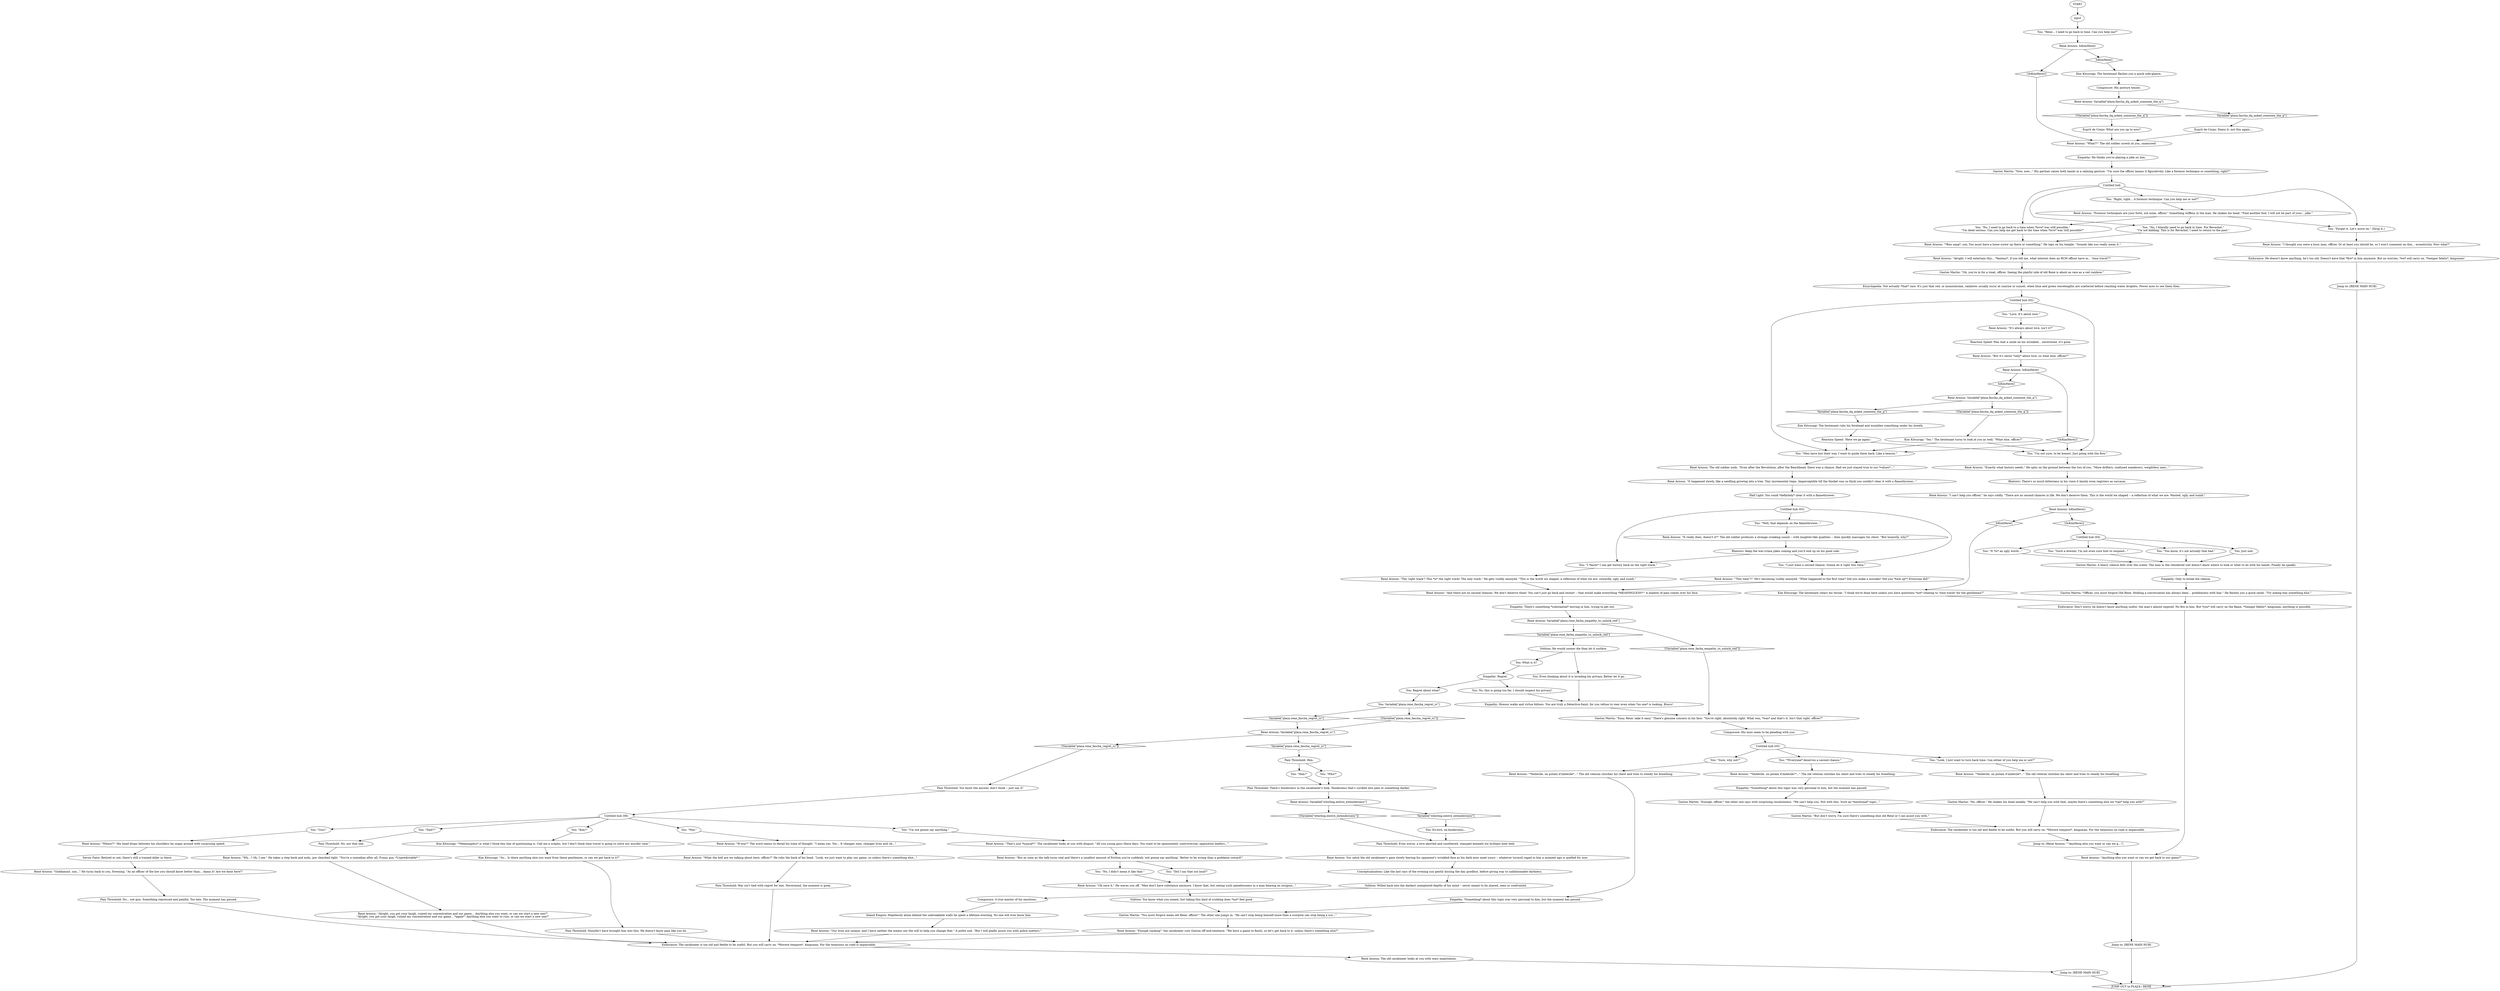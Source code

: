 # PLAZA / RENE TURNING BACK TIME
# Ask René if he knows a way to turn back time
# ==================================================
digraph G {
	  0 [label="START"];
	  1 [label="input"];
	  2 [label="Untitled hub (02)"];
	  3 [label="Endurance: He doesn't know anything, he's too old. Doesn't have that *fire* in him anymore. But no worries, *we* will carry on. *Semper fidelis*, kingsman!"];
	  4 [label="René Arnoux: The old soldier nods. \"Even after the Revolution, after the Beachhead, there was a chance. Had we just stayed true to our *values*...\""];
	  5 [label="René Arnoux: \"'This time'?!\" He's becoming visibly annoyed. \"What happened to the first time? Did you make a mistake? Did you *fuck up*? Everyone did!\""];
	  6 [label="Kim Kitsuragi: \"So... Is there anything else you want from these gentlemen, or can we get back to it?\""];
	  7 [label="René Arnoux: \"Alright, you got your laugh, ruined my concentration and our game... Anything else you want, or can we start a new one?\"\n\"Alright, you got your laugh, ruined my concentration and our game... *again*. Anything else you want to ruin, or can we start a new one?\""];
	  8 [label="You: \"No, I didn't mean it like that.\""];
	  9 [label="René Arnoux: Variable[\"plaza.fascha_dq_asked_someone_the_q\"]"];
	  10 [label="Variable[\"plaza.fascha_dq_asked_someone_the_q\"]", shape=diamond];
	  11 [label="!(Variable[\"plaza.fascha_dq_asked_someone_the_q\"])", shape=diamond];
	  12 [label="Gaston Martin: \"Oh, you're in for a treat, officer. Seeing the playful side of old René is about as rare as a red rainbow.\""];
	  13 [label="You: \"I'm not sure, to be honest. Just going with the flow.\""];
	  14 [label="René Arnoux: \"And there are no second chances. We don't deserve them! You can't just go back and restart -- that would make everything *MEANINGLESS*!\" A shadow of pain comes over his face."];
	  15 [label="You: \"You know, it's not actually that bad.\""];
	  16 [label="Empathy: *Something* about this topic was very personal to him, but the moment has passed."];
	  17 [label="You: Regret about what?"];
	  18 [label="You: Variable[\"plaza.rene_fascha_regret_rc\"]"];
	  19 [label="Variable[\"plaza.rene_fascha_regret_rc\"]", shape=diamond];
	  20 [label="!(Variable[\"plaza.rene_fascha_regret_rc\"])", shape=diamond];
	  21 [label="You: No, this is going too far. I should respect his privacy!"];
	  22 [label="Empathy: He thinks you're playing a joke on him."];
	  23 [label="Untitled hub"];
	  24 [label="René Arnoux: \"Forensic techniques are your forte, not mine, officer.\" Something stiffens in the man. He shakes his head. \"Find another fool, I will not be part of your... joke.\""];
	  25 [label="You: \"Him?\""];
	  26 [label="René Arnoux: IsKimHere()"];
	  27 [label="IsKimHere()", shape=diamond];
	  28 [label="!(IsKimHere())", shape=diamond];
	  29 [label="Jump to: [RENE MAIN HUB]"];
	  30 [label="Composure: His eyes seem to be pleading with you."];
	  31 [label="You: What is it?"];
	  32 [label="You: Even thinking about it is invading his privacy. Better let it go."];
	  33 [label="Untitled hub (05)"];
	  34 [label="René Arnoux: \"Where?!\" His head drops between his shoulders he snaps around with surprising speed."];
	  35 [label="Kim Kitsuragi: \"*Meaningless* is what I think this line of questioning is. Call me a sceptic, but I don't think time travel is going to solve our murder case.\""];
	  36 [label="You: \"Look, I just want to turn back time. Can either of you help me or not?\""];
	  37 [label="You: \"Kim?\""];
	  38 [label="You: \"War.\""];
	  39 [label="Savoir Faire: Retired or not, there's still a trained killer in there."];
	  40 [label="You: \"Did I say that out loud?\""];
	  41 [label="Volition: You know what you meant, but taking this kind of scolding does *not* feel good."];
	  42 [label="René Arnoux: Variable[\"plaza.fascha_dq_asked_someone_the_q\"]"];
	  43 [label="Variable[\"plaza.fascha_dq_asked_someone_the_q\"]", shape=diamond];
	  44 [label="!(Variable[\"plaza.fascha_dq_asked_someone_the_q\"])", shape=diamond];
	  45 [label="Kim Kitsuragi: \"Yes.\" The lieutenant turns to look at you as well. \"What else, officer?\""];
	  46 [label="Half Light: You could *definitely* clear it with a flamethrower."];
	  47 [label="Rhetoric: There's so much bitterness in his voice it barely even registers as sarcasm."];
	  48 [label="You: Just nod."];
	  49 [label="Volition: He would sooner die than let it surface."];
	  50 [label="Jump to: [RENE MAIN HUB]"];
	  51 [label="Pain Threshold: No... not gun. Something repressed and painful. Too late. The moment has passed."];
	  52 [label="René Arnoux: \"Anything else you want or can we get back to our game?\""];
	  53 [label="René Arnoux: \"It's always about love, isn't it?\""];
	  54 [label="You: \"It *is* an ugly world...\""];
	  55 [label="Endurance: The carabineer is too old and feeble to be useful. But you will carry on. *Movere tempore*, kingsman. For the tenacious no road is impassable."];
	  56 [label="René Arnoux: \"*Imbécile, un putain d'imbécile*...\" The old veteran clutches his chest and tries to steady his breathing."];
	  57 [label="Volition: Willed back into the darkest unexplored depths of his mind -- never meant to be shared, seen or confronted."];
	  58 [label="René Arnoux: \"I thought you were a busy man, officer. Or at least you should be, so I won't comment on this... eccentricity. Now what?\""];
	  59 [label="René Arnoux: \"*Bon sang*, son. You must have a loose screw up there or something.\" He taps on his temple. \"Sounds like you really mean it.\""];
	  60 [label="René Arnoux: \"It happened slowly, like a seedling growing into a tree. Tiny incremental steps. Imperceptible till the thicket was so thick you couldn't clear it with a flamethrower...\""];
	  61 [label="René Arnoux: \"The 'right track'? This *is* the right track! The only track.\" He gets visibly annoyed. \"This is the world we shaped, a reflection of what we are: cowardly, ugly, and numb.\""];
	  62 [label="You: \"I'm not gonna say anything.\""];
	  63 [label="René Arnoux: \"Enough yacking!\" the carabineer cuts Gaston off mid-sentence. \"We have a game to finish, so let's get back to it, unless there's something else?\""];
	  64 [label="You: \"No, I literally need to go back in time. For Revachol.\"\n\"I'm not kidding. This is for Revachol. I need to return to the past.\""];
	  65 [label="René Arnoux: \"Goddamnit, son...\" He turns back to you, frowning. \"As an officer of the law you should know better than... damn it! Are we done here?\""];
	  66 [label="René Arnoux: \"What the hell are we talking about here, officer?\" He rubs the back of his head. \"Look, we just want to play our game, so unless there's something else...\""];
	  67 [label="Pain Threshold: There's tenderness in the carabineer's look. Tenderness that's curdled into pain or something darker."];
	  68 [label="René Arnoux: \"Alright, I will entertain this... *fantasy*, if you tell me, what interest does an RCM officer have in... 'time travel'?\""];
	  69 [label="You: \"*Everyone* deserves a second chance.\""];
	  70 [label="Pain Threshold: Him."];
	  71 [label="René Arnoux: \"W-war?\" The word seems to derail his train of thought. \"I mean yes. Yes... It changes men, changes lives and uh...\""];
	  72 [label="Pain Threshold: Shouldn't have brought him into this. He doesn't know pain like you do."];
	  73 [label="Esprit de Corps: Damn it, not this again..."];
	  75 [label="Esprit de Corps: What are you up to now?"];
	  76 [label="René Arnoux: \"What?!\" The old soldier scowls at you, unamused."];
	  77 [label="Encyclopedia: Not actually *that* rare. It's just that red, or monochrome, rainbows usually occur at sunrise or sunset, when blue and green wavelengths are scattered before reaching water droplets. Fewer eyes to see them then."];
	  78 [label="Kim Kitsuragi: The lieutenant clears his throat. \"I think we're done here unless you have questions *not* relating to 'time travel' for the gentlemen?\""];
	  79 [label="Empathy: *Something* about this topic was very personal to him, but the moment has passed."];
	  80 [label="Gaston Martin: \"But don't worry, I'm sure there's something else old René or I can assist you with.\""];
	  81 [label="René Arnoux: You catch the old carabineer's gaze slowly leaving his opponent's wrinkled face as his dark eyes meet yours -- whatever turmoil raged in him a moment ago is quelled for now."];
	  82 [label="You: \"Gun!\""];
	  83 [label="Pain Threshold: War isn't tied with regret for him. Nevermind, the moment is gone."];
	  84 [label="René Arnoux: \"That's just *typical*!\" The carabineer looks at you with disgust. \"All you young guys these days. You want to be opinionated, controversial, opposition leaders...\""];
	  85 [label="You: \"René... I need to go back in time. Can you help me?\""];
	  86 [label="You: \"Men have lost their way. I want to guide them back. Like a beacon.\""];
	  87 [label="Untitled hub (04)"];
	  88 [label="Gaston Martin: A heavy silence falls over the crater. The man in the checkered suit doesn't know where to look or what to do with his hands. Finally he speaks:"];
	  89 [label="Gaston Martin: \"Enough, officer,\" the other one says with surprising resoluteness. \"We can't help you. Not with this. Such an *emotional* topic...\""];
	  90 [label="You: \"No, I need to go back to a time when *love* was still possible.\"\n\"I'm dead serious. Can you help me get back to the time when *love* was still possible?\""];
	  91 [label="You: \"I *know* I can get history back on the right track.\""];
	  92 [label="René Arnoux: Variable[\"plaza.rene_facha_empathy_to_unlock_red\"]"];
	  93 [label="Variable[\"plaza.rene_facha_empathy_to_unlock_red\"]", shape=diamond];
	  94 [label="!(Variable[\"plaza.rene_facha_empathy_to_unlock_red\"])", shape=diamond];
	  95 [label="René Arnoux: IsKimHere()"];
	  96 [label="IsKimHere()", shape=diamond];
	  97 [label="!(IsKimHere())", shape=diamond];
	  98 [label="Empathy: Only to break the silence."];
	  99 [label="You: \"Well, that depends on the flamethrower...\""];
	  100 [label="René Arnoux: \"It really does, doesn't it?\" The old soldier produces a strange croaking sound -- with laughter-like qualities -- then quickly massages his chest. \"But honestly, why?\""];
	  101 [label="René Arnoux: Variable[\"plaza.rene_fascha_regret_rc\"]"];
	  102 [label="Variable[\"plaza.rene_fascha_regret_rc\"]", shape=diamond];
	  103 [label="!(Variable[\"plaza.rene_fascha_regret_rc\"])", shape=diamond];
	  104 [label="Pain Threshold: You know the answer, don't think -- just say it!"];
	  105 [label="Conceptualization: Like the last rays of the evening sun gently kissing the day goodbye, before giving way to unfathomable darkness."];
	  106 [label="René Arnoux: \"Oh save it.\" He waves you off. \"Men don't have substance anymore, I know that, but seeing such spinelessness in a man bearing an insignia...\""];
	  107 [label="Pain Threshold: Even worse, a love aborted and smothered, stamped beneath his brilliant boot heel."];
	  108 [label="Gaston Martin: \"Easy, René, take it easy.\" There's genuine concern in his face. \"You're right, absolutely right. What was, *was* and that's it. Isn't that right, officer?\""];
	  109 [label="Empathy: Honour walks and virtue follows. You are truly a Detective-Saint, for you refuse to veer even when *no one* is looking. Bravo!"];
	  110 [label="René Arnoux: \"*Imbécile, un putain d'imbécile*...\" The old veteran clutches his chest and tries to steady his breathing."];
	  111 [label="Gaston Martin: \"You must forgive mean old René, officer!\" The other one jumps in. \"He can't stop being himself more than a scorpion can stop being a sco...\""];
	  112 [label="Untitled hub (06)"];
	  113 [label="You: \"Right, right... A forensic technique. Can you help me or not?\""];
	  114 [label="Jump to: [RENE MAIN HUB]"];
	  115 [label="You: \"Love. It's about love.\""];
	  116 [label="René Arnoux: \"I can't help you officer,\" he says coldly. \"There are no second chances in life. We don't deserve them. This is the world we shaped -- a reflection of what we are. Wasted, ugly, and numb.\""];
	  117 [label="Gaston Martin: \"Officer, you must forgive Old René. Holding a conversation has always been... problematic with him.\" He flashes you a quick smile. \"Try asking him something else.\""];
	  118 [label="René Arnoux: \"*Imbécile, un putain d'imbécile!*...\" The old veteran clutches his chest and tries to steady his breathing."];
	  119 [label="Gaston Martin: \"No, officer.\" He shakes his head meekly. \"We can't help you with that, maybe there's something else we *can* help you with?\""];
	  120 [label="René Arnoux: \"But as soon as the talk turns real and there's a smallest amount of friction you're suddenly 'not gonna say anything'. Better to be wrong than a goddamn coward!\""];
	  121 [label="Reaction Speed: 'Here we go again.'"];
	  122 [label="You: Ex-love, ex-tenderness..."];
	  123 [label="Empathy: There's something *substantial* moving in him, trying to get out."];
	  124 [label="Empathy: Regret."];
	  125 [label="Endurance: The carabineer is too old and feeble to be useful. But you will carry on. *Movere tempore*, kingsman. For the tenacious no road is impassable."];
	  126 [label="René Arnoux: IsKimHere()"];
	  127 [label="IsKimHere()", shape=diamond];
	  128 [label="!(IsKimHere())", shape=diamond];
	  129 [label="Composure: His posture tenses."];
	  130 [label="Gaston Martin: \"Now, now...\" His partner raises both hands in a calming gesture. \"I'm sure the officer means it figuratively. Like a forensic technique or something, right?\""];
	  131 [label="Reaction Speed: Was that a smile on his wrinkled... nevermind, it's gone."];
	  132 [label="Kim Kitsuragi: The lieutenant rubs his forehead and mumbles something under his breath."];
	  133 [label="Jump to: [René Arnoux: \"\"Anything else you want or can we g...\"]"];
	  134 [label="René Arnoux: The old carabineer looks at you with wary expectation."];
	  135 [label="Kim Kitsuragi: The lieutenant flashes you a quick side-glance."];
	  136 [label="Untitled hub (03)"];
	  137 [label="Rhetoric: Keep the war-crime jokes coming and you'll end up on his good side."];
	  138 [label="René Arnoux: \"Exactly what history needs.\" He spits on the ground between the two of you. \"More drifters, confused wanderers, weightless men...\""];
	  139 [label="You: \"Such a downer, I'm not even sure how to respond...\""];
	  140 [label="Endurance: Don't worry, he doesn't know anything useful, the man's almost expired. No fire in him. But *you* will carry on the flame. *Semper fidelis*, kingsman, anything is possible."];
	  141 [label="René Arnoux: \"Our lives are unique, and I have neither the means nor the will to help you change that.\" A polite nod. \"But I will gladly assist you with police matters.\""];
	  142 [label="You: \"Dad?!\""];
	  143 [label="Pain Threshold: No, not that one."];
	  144 [label="René Arnoux: \"Wh...? Oh, I see.\" He takes a step back and nods, jaw clenched tight. \"You're a comedian after all. Funny guy. *Unpredictable*.\""];
	  145 [label="You: \"Forget it. Let's move on.\" (Drop it.)"];
	  146 [label="René Arnoux: \"But it's never *only* about love, so what else, officer?\""];
	  147 [label="You: \"I just want a second chance. Gonna do it right this time.\""];
	  148 [label="You: \"Sure, why not?\""];
	  149 [label="Composure: A true master of his emotions."];
	  150 [label="Inland Empire: Hopelessly alone behind the unbreakable walls he spent a lifetime erecting. No one will ever know him."];
	  151 [label="You: \"Who?\""];
	  152 [label="René Arnoux: Variable[\"whirling.exlove_extenderness\"]"];
	  153 [label="Variable[\"whirling.exlove_extenderness\"]", shape=diamond];
	  154 [label="!(Variable[\"whirling.exlove_extenderness\"])", shape=diamond];
	  3830486 [label="JUMP OUT to PLAZA / RENE", shape=diamond];
	  0 -> 1
	  1 -> 85
	  2 -> 115
	  2 -> 13
	  2 -> 86
	  3 -> 114
	  4 -> 60
	  5 -> 14
	  6 -> 72
	  7 -> 125
	  8 -> 106
	  9 -> 10
	  9 -> 11
	  10 -> 132
	  11 -> 45
	  12 -> 77
	  13 -> 138
	  14 -> 123
	  15 -> 88
	  16 -> 89
	  17 -> 18
	  18 -> 19
	  18 -> 20
	  19 -> 101
	  20 -> 101
	  21 -> 109
	  22 -> 130
	  23 -> 64
	  23 -> 113
	  23 -> 90
	  23 -> 145
	  24 -> 64
	  24 -> 145
	  24 -> 90
	  25 -> 67
	  26 -> 27
	  26 -> 28
	  27 -> 135
	  28 -> 76
	  29 -> 3830486
	  30 -> 33
	  31 -> 124
	  32 -> 109
	  33 -> 148
	  33 -> 69
	  33 -> 36
	  34 -> 39
	  35 -> 6
	  36 -> 56
	  37 -> 35
	  38 -> 71
	  39 -> 65
	  40 -> 106
	  41 -> 111
	  42 -> 43
	  42 -> 44
	  43 -> 73
	  44 -> 75
	  45 -> 13
	  45 -> 86
	  46 -> 136
	  47 -> 116
	  48 -> 88
	  49 -> 32
	  49 -> 31
	  50 -> 3830486
	  51 -> 125
	  52 -> 29
	  53 -> 131
	  54 -> 88
	  55 -> 133
	  56 -> 119
	  57 -> 149
	  58 -> 3
	  59 -> 68
	  60 -> 46
	  61 -> 14
	  62 -> 84
	  63 -> 125
	  64 -> 59
	  65 -> 51
	  66 -> 83
	  67 -> 152
	  68 -> 12
	  69 -> 118
	  70 -> 25
	  70 -> 151
	  71 -> 66
	  72 -> 125
	  73 -> 76
	  75 -> 76
	  76 -> 22
	  77 -> 2
	  78 -> 140
	  79 -> 111
	  80 -> 55
	  81 -> 105
	  82 -> 34
	  83 -> 125
	  84 -> 120
	  85 -> 26
	  86 -> 4
	  87 -> 48
	  87 -> 139
	  87 -> 54
	  87 -> 15
	  88 -> 98
	  89 -> 80
	  90 -> 59
	  91 -> 61
	  92 -> 93
	  92 -> 94
	  93 -> 49
	  94 -> 108
	  95 -> 96
	  95 -> 97
	  96 -> 78
	  97 -> 87
	  98 -> 117
	  99 -> 100
	  100 -> 137
	  101 -> 102
	  101 -> 103
	  102 -> 70
	  103 -> 104
	  104 -> 112
	  105 -> 57
	  106 -> 41
	  107 -> 81
	  108 -> 30
	  109 -> 108
	  110 -> 79
	  111 -> 63
	  112 -> 37
	  112 -> 38
	  112 -> 142
	  112 -> 82
	  112 -> 62
	  113 -> 24
	  114 -> 3830486
	  115 -> 53
	  116 -> 95
	  117 -> 140
	  118 -> 16
	  119 -> 55
	  120 -> 8
	  120 -> 40
	  121 -> 13
	  121 -> 86
	  122 -> 107
	  123 -> 92
	  124 -> 17
	  124 -> 21
	  125 -> 134
	  126 -> 128
	  126 -> 127
	  127 -> 9
	  128 -> 13
	  128 -> 86
	  129 -> 42
	  130 -> 23
	  131 -> 146
	  132 -> 121
	  133 -> 52
	  134 -> 50
	  135 -> 129
	  136 -> 91
	  136 -> 99
	  136 -> 147
	  137 -> 91
	  137 -> 147
	  138 -> 47
	  139 -> 88
	  140 -> 52
	  141 -> 125
	  142 -> 143
	  143 -> 144
	  144 -> 7
	  145 -> 58
	  146 -> 126
	  147 -> 5
	  148 -> 110
	  149 -> 150
	  150 -> 141
	  151 -> 67
	  152 -> 153
	  152 -> 154
	  153 -> 122
	  154 -> 107
}

